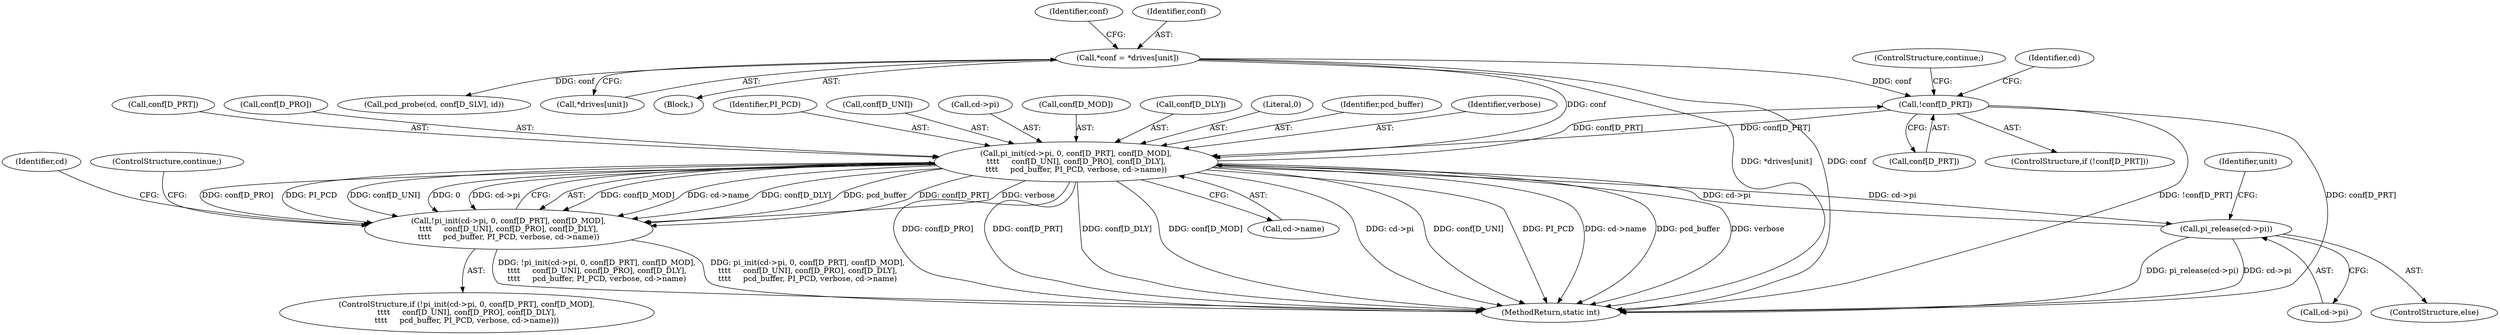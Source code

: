 digraph "0_linux_f0d1762554014ce0ae347b9f0d088f2c157c8c72@array" {
"1000214" [label="(Call,!conf[D_PRT])"];
"1000221" [label="(Call,pi_init(cd->pi, 0, conf[D_PRT], conf[D_MOD],\n\t\t\t\t     conf[D_UNI], conf[D_PRO], conf[D_DLY],\n\t\t\t\t     pcd_buffer, PI_PCD, verbose, cd->name))"];
"1000269" [label="(Call,pi_release(cd->pi))"];
"1000207" [label="(Call,*conf = *drives[unit])"];
"1000214" [label="(Call,!conf[D_PRT])"];
"1000220" [label="(Call,!pi_init(cd->pi, 0, conf[D_PRT], conf[D_MOD],\n\t\t\t\t     conf[D_UNI], conf[D_PRO], conf[D_DLY],\n\t\t\t\t     pcd_buffer, PI_PCD, verbose, cd->name))"];
"1000244" [label="(Call,cd->name)"];
"1000226" [label="(Call,conf[D_PRT])"];
"1000268" [label="(ControlStructure,else)"];
"1000330" [label="(MethodReturn,static int)"];
"1000235" [label="(Call,conf[D_PRO])"];
"1000242" [label="(Identifier,PI_PCD)"];
"1000251" [label="(Call,pcd_probe(cd, conf[D_SLV], id))"];
"1000270" [label="(Call,cd->pi)"];
"1000223" [label="(Identifier,cd)"];
"1000216" [label="(Identifier,conf)"];
"1000219" [label="(ControlStructure,if (!pi_init(cd->pi, 0, conf[D_PRT], conf[D_MOD],\n\t\t\t\t     conf[D_UNI], conf[D_PRO], conf[D_DLY],\n\t\t\t\t     pcd_buffer, PI_PCD, verbose, cd->name)))"];
"1000232" [label="(Call,conf[D_UNI])"];
"1000209" [label="(Call,*drives[unit])"];
"1000222" [label="(Call,cd->pi)"];
"1000229" [label="(Call,conf[D_MOD])"];
"1000252" [label="(Identifier,cd)"];
"1000221" [label="(Call,pi_init(cd->pi, 0, conf[D_PRT], conf[D_MOD],\n\t\t\t\t     conf[D_UNI], conf[D_PRO], conf[D_DLY],\n\t\t\t\t     pcd_buffer, PI_PCD, verbose, cd->name))"];
"1000202" [label="(Identifier,unit)"];
"1000220" [label="(Call,!pi_init(cd->pi, 0, conf[D_PRT], conf[D_MOD],\n\t\t\t\t     conf[D_UNI], conf[D_PRO], conf[D_DLY],\n\t\t\t\t     pcd_buffer, PI_PCD, verbose, cd->name))"];
"1000207" [label="(Call,*conf = *drives[unit])"];
"1000238" [label="(Call,conf[D_DLY])"];
"1000225" [label="(Literal,0)"];
"1000241" [label="(Identifier,pcd_buffer)"];
"1000214" [label="(Call,!conf[D_PRT])"];
"1000247" [label="(ControlStructure,continue;)"];
"1000269" [label="(Call,pi_release(cd->pi))"];
"1000243" [label="(Identifier,verbose)"];
"1000208" [label="(Identifier,conf)"];
"1000218" [label="(ControlStructure,continue;)"];
"1000213" [label="(ControlStructure,if (!conf[D_PRT]))"];
"1000205" [label="(Block,)"];
"1000215" [label="(Call,conf[D_PRT])"];
"1000214" -> "1000213"  [label="AST: "];
"1000214" -> "1000215"  [label="CFG: "];
"1000215" -> "1000214"  [label="AST: "];
"1000218" -> "1000214"  [label="CFG: "];
"1000223" -> "1000214"  [label="CFG: "];
"1000214" -> "1000330"  [label="DDG: !conf[D_PRT]"];
"1000214" -> "1000330"  [label="DDG: conf[D_PRT]"];
"1000221" -> "1000214"  [label="DDG: conf[D_PRT]"];
"1000207" -> "1000214"  [label="DDG: conf"];
"1000214" -> "1000221"  [label="DDG: conf[D_PRT]"];
"1000221" -> "1000220"  [label="AST: "];
"1000221" -> "1000244"  [label="CFG: "];
"1000222" -> "1000221"  [label="AST: "];
"1000225" -> "1000221"  [label="AST: "];
"1000226" -> "1000221"  [label="AST: "];
"1000229" -> "1000221"  [label="AST: "];
"1000232" -> "1000221"  [label="AST: "];
"1000235" -> "1000221"  [label="AST: "];
"1000238" -> "1000221"  [label="AST: "];
"1000241" -> "1000221"  [label="AST: "];
"1000242" -> "1000221"  [label="AST: "];
"1000243" -> "1000221"  [label="AST: "];
"1000244" -> "1000221"  [label="AST: "];
"1000220" -> "1000221"  [label="CFG: "];
"1000221" -> "1000330"  [label="DDG: conf[D_PRO]"];
"1000221" -> "1000330"  [label="DDG: conf[D_PRT]"];
"1000221" -> "1000330"  [label="DDG: conf[D_DLY]"];
"1000221" -> "1000330"  [label="DDG: conf[D_MOD]"];
"1000221" -> "1000330"  [label="DDG: cd->pi"];
"1000221" -> "1000330"  [label="DDG: conf[D_UNI]"];
"1000221" -> "1000330"  [label="DDG: PI_PCD"];
"1000221" -> "1000330"  [label="DDG: cd->name"];
"1000221" -> "1000330"  [label="DDG: pcd_buffer"];
"1000221" -> "1000330"  [label="DDG: verbose"];
"1000221" -> "1000220"  [label="DDG: conf[D_MOD]"];
"1000221" -> "1000220"  [label="DDG: cd->name"];
"1000221" -> "1000220"  [label="DDG: conf[D_DLY]"];
"1000221" -> "1000220"  [label="DDG: pcd_buffer"];
"1000221" -> "1000220"  [label="DDG: conf[D_PRT]"];
"1000221" -> "1000220"  [label="DDG: verbose"];
"1000221" -> "1000220"  [label="DDG: conf[D_PRO]"];
"1000221" -> "1000220"  [label="DDG: PI_PCD"];
"1000221" -> "1000220"  [label="DDG: conf[D_UNI]"];
"1000221" -> "1000220"  [label="DDG: 0"];
"1000221" -> "1000220"  [label="DDG: cd->pi"];
"1000269" -> "1000221"  [label="DDG: cd->pi"];
"1000207" -> "1000221"  [label="DDG: conf"];
"1000221" -> "1000269"  [label="DDG: cd->pi"];
"1000269" -> "1000268"  [label="AST: "];
"1000269" -> "1000270"  [label="CFG: "];
"1000270" -> "1000269"  [label="AST: "];
"1000202" -> "1000269"  [label="CFG: "];
"1000269" -> "1000330"  [label="DDG: pi_release(cd->pi)"];
"1000269" -> "1000330"  [label="DDG: cd->pi"];
"1000207" -> "1000205"  [label="AST: "];
"1000207" -> "1000209"  [label="CFG: "];
"1000208" -> "1000207"  [label="AST: "];
"1000209" -> "1000207"  [label="AST: "];
"1000216" -> "1000207"  [label="CFG: "];
"1000207" -> "1000330"  [label="DDG: *drives[unit]"];
"1000207" -> "1000330"  [label="DDG: conf"];
"1000207" -> "1000251"  [label="DDG: conf"];
"1000220" -> "1000219"  [label="AST: "];
"1000247" -> "1000220"  [label="CFG: "];
"1000252" -> "1000220"  [label="CFG: "];
"1000220" -> "1000330"  [label="DDG: pi_init(cd->pi, 0, conf[D_PRT], conf[D_MOD],\n\t\t\t\t     conf[D_UNI], conf[D_PRO], conf[D_DLY],\n\t\t\t\t     pcd_buffer, PI_PCD, verbose, cd->name)"];
"1000220" -> "1000330"  [label="DDG: !pi_init(cd->pi, 0, conf[D_PRT], conf[D_MOD],\n\t\t\t\t     conf[D_UNI], conf[D_PRO], conf[D_DLY],\n\t\t\t\t     pcd_buffer, PI_PCD, verbose, cd->name)"];
}
